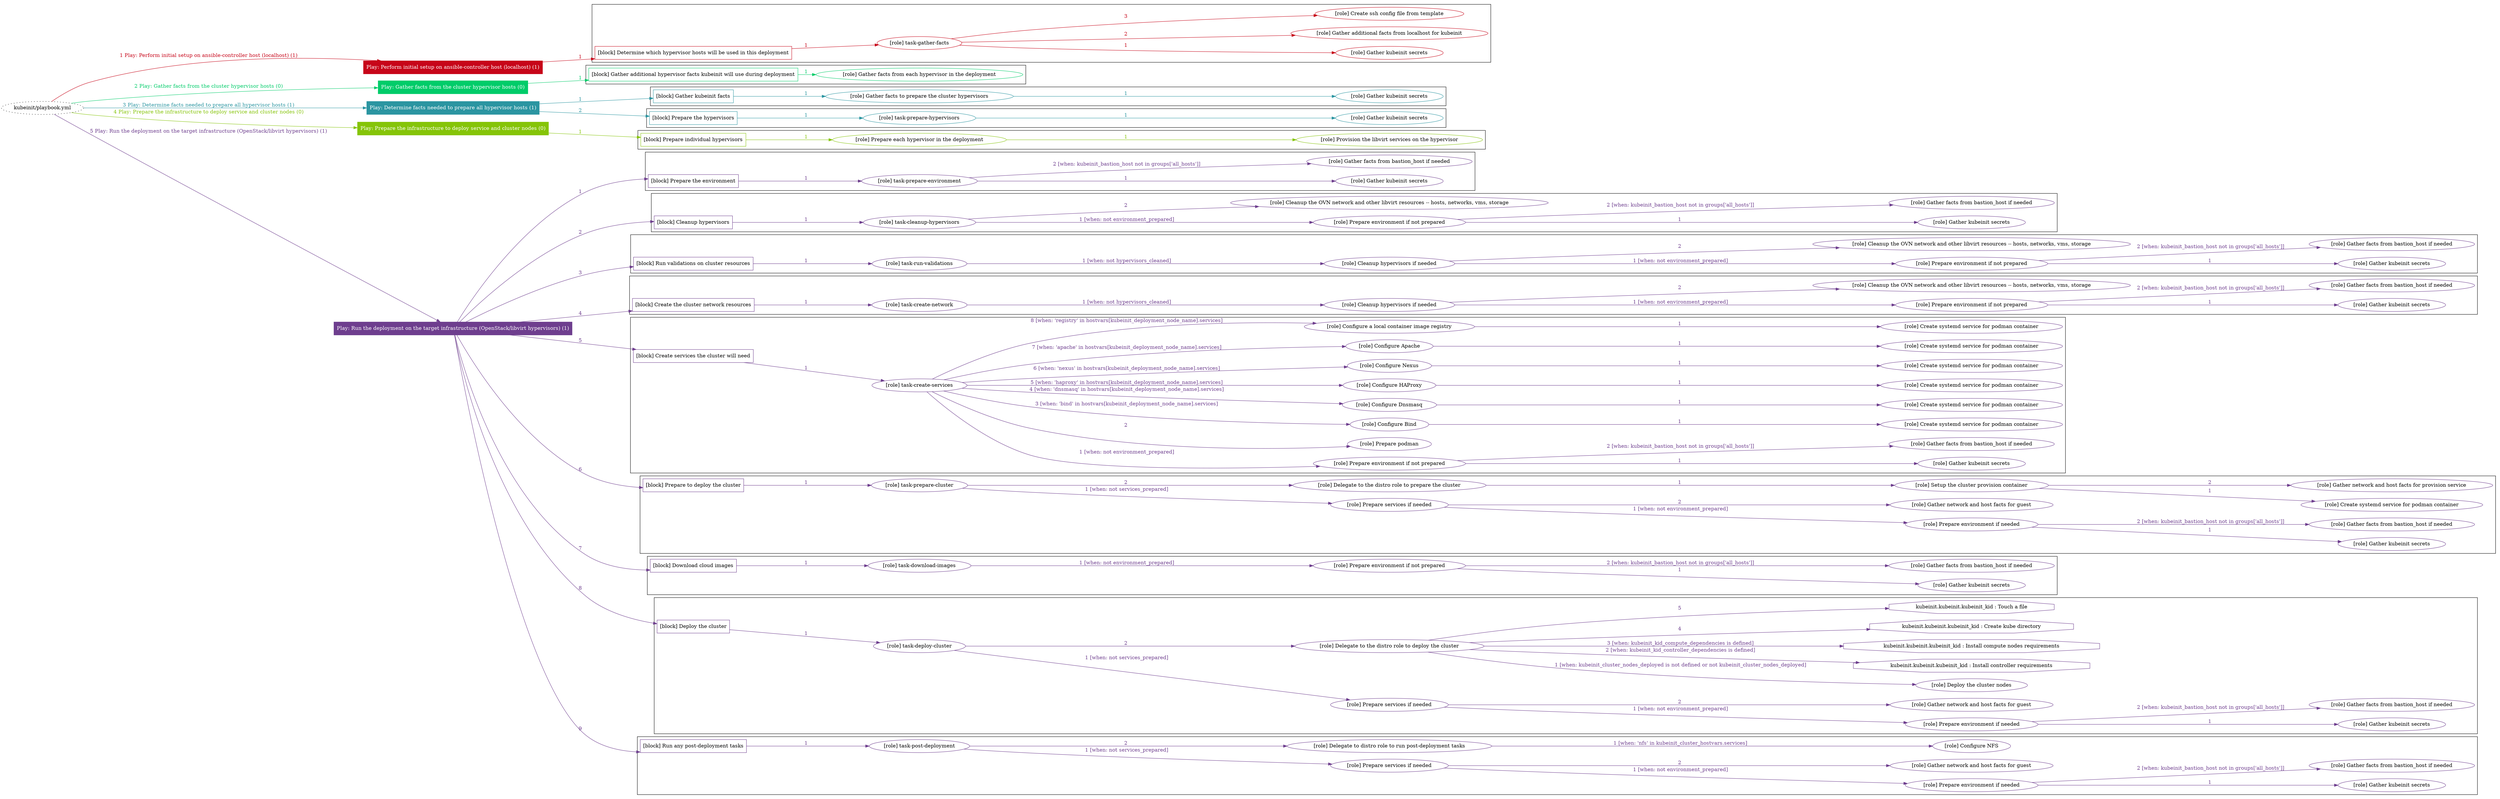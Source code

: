 digraph {
	graph [concentrate=true ordering=in rankdir=LR ratio=fill]
	edge [esep=5 sep=10]
	"kubeinit/playbook.yml" [URL="/home/runner/work/kubeinit/kubeinit/kubeinit/playbook.yml" id=playbook_2cfa4a2f style=dotted]
	"kubeinit/playbook.yml" -> play_890322e2 [label="1 Play: Perform initial setup on ansible-controller host (localhost) (1)" color="#c70519" fontcolor="#c70519" id=edge_play_890322e2 labeltooltip="1 Play: Perform initial setup on ansible-controller host (localhost) (1)" tooltip="1 Play: Perform initial setup on ansible-controller host (localhost) (1)"]
	subgraph "Play: Perform initial setup on ansible-controller host (localhost) (1)" {
		play_890322e2 [label="Play: Perform initial setup on ansible-controller host (localhost) (1)" URL="/home/runner/work/kubeinit/kubeinit/kubeinit/playbook.yml" color="#c70519" fontcolor="#ffffff" id=play_890322e2 shape=box style=filled tooltip=localhost]
		play_890322e2 -> block_3811b309 [label=1 color="#c70519" fontcolor="#c70519" id=edge_block_3811b309 labeltooltip=1 tooltip=1]
		subgraph cluster_block_3811b309 {
			block_3811b309 [label="[block] Determine which hypervisor hosts will be used in this deployment" URL="/home/runner/work/kubeinit/kubeinit/kubeinit/playbook.yml" color="#c70519" id=block_3811b309 labeltooltip="Determine which hypervisor hosts will be used in this deployment" shape=box tooltip="Determine which hypervisor hosts will be used in this deployment"]
			block_3811b309 -> role_6d0a56ab [label="1 " color="#c70519" fontcolor="#c70519" id=edge_role_6d0a56ab labeltooltip="1 " tooltip="1 "]
			subgraph "task-gather-facts" {
				role_6d0a56ab [label="[role] task-gather-facts" URL="/home/runner/work/kubeinit/kubeinit/kubeinit/playbook.yml" color="#c70519" id=role_6d0a56ab tooltip="task-gather-facts"]
				role_6d0a56ab -> role_442225d9 [label="1 " color="#c70519" fontcolor="#c70519" id=edge_role_442225d9 labeltooltip="1 " tooltip="1 "]
				subgraph "Gather kubeinit secrets" {
					role_442225d9 [label="[role] Gather kubeinit secrets" URL="/home/runner/.ansible/collections/ansible_collections/kubeinit/kubeinit/roles/kubeinit_prepare/tasks/build_hypervisors_group.yml" color="#c70519" id=role_442225d9 tooltip="Gather kubeinit secrets"]
				}
				role_6d0a56ab -> role_811c01ee [label="2 " color="#c70519" fontcolor="#c70519" id=edge_role_811c01ee labeltooltip="2 " tooltip="2 "]
				subgraph "Gather additional facts from localhost for kubeinit" {
					role_811c01ee [label="[role] Gather additional facts from localhost for kubeinit" URL="/home/runner/.ansible/collections/ansible_collections/kubeinit/kubeinit/roles/kubeinit_prepare/tasks/build_hypervisors_group.yml" color="#c70519" id=role_811c01ee tooltip="Gather additional facts from localhost for kubeinit"]
				}
				role_6d0a56ab -> role_9aec0565 [label="3 " color="#c70519" fontcolor="#c70519" id=edge_role_9aec0565 labeltooltip="3 " tooltip="3 "]
				subgraph "Create ssh config file from template" {
					role_9aec0565 [label="[role] Create ssh config file from template" URL="/home/runner/.ansible/collections/ansible_collections/kubeinit/kubeinit/roles/kubeinit_prepare/tasks/build_hypervisors_group.yml" color="#c70519" id=role_9aec0565 tooltip="Create ssh config file from template"]
				}
			}
		}
	}
	"kubeinit/playbook.yml" -> play_41b27cfb [label="2 Play: Gather facts from the cluster hypervisor hosts (0)" color="#00cc69" fontcolor="#00cc69" id=edge_play_41b27cfb labeltooltip="2 Play: Gather facts from the cluster hypervisor hosts (0)" tooltip="2 Play: Gather facts from the cluster hypervisor hosts (0)"]
	subgraph "Play: Gather facts from the cluster hypervisor hosts (0)" {
		play_41b27cfb [label="Play: Gather facts from the cluster hypervisor hosts (0)" URL="/home/runner/work/kubeinit/kubeinit/kubeinit/playbook.yml" color="#00cc69" fontcolor="#ffffff" id=play_41b27cfb shape=box style=filled tooltip="Play: Gather facts from the cluster hypervisor hosts (0)"]
		play_41b27cfb -> block_346f2ec2 [label=1 color="#00cc69" fontcolor="#00cc69" id=edge_block_346f2ec2 labeltooltip=1 tooltip=1]
		subgraph cluster_block_346f2ec2 {
			block_346f2ec2 [label="[block] Gather additional hypervisor facts kubeinit will use during deployment" URL="/home/runner/work/kubeinit/kubeinit/kubeinit/playbook.yml" color="#00cc69" id=block_346f2ec2 labeltooltip="Gather additional hypervisor facts kubeinit will use during deployment" shape=box tooltip="Gather additional hypervisor facts kubeinit will use during deployment"]
			block_346f2ec2 -> role_a73c9093 [label="1 " color="#00cc69" fontcolor="#00cc69" id=edge_role_a73c9093 labeltooltip="1 " tooltip="1 "]
			subgraph "Gather facts from each hypervisor in the deployment" {
				role_a73c9093 [label="[role] Gather facts from each hypervisor in the deployment" URL="/home/runner/work/kubeinit/kubeinit/kubeinit/playbook.yml" color="#00cc69" id=role_a73c9093 tooltip="Gather facts from each hypervisor in the deployment"]
			}
		}
	}
	"kubeinit/playbook.yml" -> play_8b455d8a [label="3 Play: Determine facts needed to prepare all hypervisor hosts (1)" color="#2b95a1" fontcolor="#2b95a1" id=edge_play_8b455d8a labeltooltip="3 Play: Determine facts needed to prepare all hypervisor hosts (1)" tooltip="3 Play: Determine facts needed to prepare all hypervisor hosts (1)"]
	subgraph "Play: Determine facts needed to prepare all hypervisor hosts (1)" {
		play_8b455d8a [label="Play: Determine facts needed to prepare all hypervisor hosts (1)" URL="/home/runner/work/kubeinit/kubeinit/kubeinit/playbook.yml" color="#2b95a1" fontcolor="#ffffff" id=play_8b455d8a shape=box style=filled tooltip=localhost]
		play_8b455d8a -> block_256a2139 [label=1 color="#2b95a1" fontcolor="#2b95a1" id=edge_block_256a2139 labeltooltip=1 tooltip=1]
		subgraph cluster_block_256a2139 {
			block_256a2139 [label="[block] Gather kubeinit facts" URL="/home/runner/work/kubeinit/kubeinit/kubeinit/playbook.yml" color="#2b95a1" id=block_256a2139 labeltooltip="Gather kubeinit facts" shape=box tooltip="Gather kubeinit facts"]
			block_256a2139 -> role_253bf4cd [label="1 " color="#2b95a1" fontcolor="#2b95a1" id=edge_role_253bf4cd labeltooltip="1 " tooltip="1 "]
			subgraph "Gather facts to prepare the cluster hypervisors" {
				role_253bf4cd [label="[role] Gather facts to prepare the cluster hypervisors" URL="/home/runner/work/kubeinit/kubeinit/kubeinit/playbook.yml" color="#2b95a1" id=role_253bf4cd tooltip="Gather facts to prepare the cluster hypervisors"]
				role_253bf4cd -> role_15b5b9ac [label="1 " color="#2b95a1" fontcolor="#2b95a1" id=edge_role_15b5b9ac labeltooltip="1 " tooltip="1 "]
				subgraph "Gather kubeinit secrets" {
					role_15b5b9ac [label="[role] Gather kubeinit secrets" URL="/home/runner/.ansible/collections/ansible_collections/kubeinit/kubeinit/roles/kubeinit_prepare/tasks/gather_kubeinit_facts.yml" color="#2b95a1" id=role_15b5b9ac tooltip="Gather kubeinit secrets"]
				}
			}
		}
		play_8b455d8a -> block_a853cfa7 [label=2 color="#2b95a1" fontcolor="#2b95a1" id=edge_block_a853cfa7 labeltooltip=2 tooltip=2]
		subgraph cluster_block_a853cfa7 {
			block_a853cfa7 [label="[block] Prepare the hypervisors" URL="/home/runner/work/kubeinit/kubeinit/kubeinit/playbook.yml" color="#2b95a1" id=block_a853cfa7 labeltooltip="Prepare the hypervisors" shape=box tooltip="Prepare the hypervisors"]
			block_a853cfa7 -> role_236f9503 [label="1 " color="#2b95a1" fontcolor="#2b95a1" id=edge_role_236f9503 labeltooltip="1 " tooltip="1 "]
			subgraph "task-prepare-hypervisors" {
				role_236f9503 [label="[role] task-prepare-hypervisors" URL="/home/runner/work/kubeinit/kubeinit/kubeinit/playbook.yml" color="#2b95a1" id=role_236f9503 tooltip="task-prepare-hypervisors"]
				role_236f9503 -> role_bcf47bf9 [label="1 " color="#2b95a1" fontcolor="#2b95a1" id=edge_role_bcf47bf9 labeltooltip="1 " tooltip="1 "]
				subgraph "Gather kubeinit secrets" {
					role_bcf47bf9 [label="[role] Gather kubeinit secrets" URL="/home/runner/.ansible/collections/ansible_collections/kubeinit/kubeinit/roles/kubeinit_prepare/tasks/gather_kubeinit_facts.yml" color="#2b95a1" id=role_bcf47bf9 tooltip="Gather kubeinit secrets"]
				}
			}
		}
	}
	"kubeinit/playbook.yml" -> play_f036314a [label="4 Play: Prepare the infrastructure to deploy service and cluster nodes (0)" color="#85c408" fontcolor="#85c408" id=edge_play_f036314a labeltooltip="4 Play: Prepare the infrastructure to deploy service and cluster nodes (0)" tooltip="4 Play: Prepare the infrastructure to deploy service and cluster nodes (0)"]
	subgraph "Play: Prepare the infrastructure to deploy service and cluster nodes (0)" {
		play_f036314a [label="Play: Prepare the infrastructure to deploy service and cluster nodes (0)" URL="/home/runner/work/kubeinit/kubeinit/kubeinit/playbook.yml" color="#85c408" fontcolor="#ffffff" id=play_f036314a shape=box style=filled tooltip="Play: Prepare the infrastructure to deploy service and cluster nodes (0)"]
		play_f036314a -> block_b405671c [label=1 color="#85c408" fontcolor="#85c408" id=edge_block_b405671c labeltooltip=1 tooltip=1]
		subgraph cluster_block_b405671c {
			block_b405671c [label="[block] Prepare individual hypervisors" URL="/home/runner/work/kubeinit/kubeinit/kubeinit/playbook.yml" color="#85c408" id=block_b405671c labeltooltip="Prepare individual hypervisors" shape=box tooltip="Prepare individual hypervisors"]
			block_b405671c -> role_a664c1ad [label="1 " color="#85c408" fontcolor="#85c408" id=edge_role_a664c1ad labeltooltip="1 " tooltip="1 "]
			subgraph "Prepare each hypervisor in the deployment" {
				role_a664c1ad [label="[role] Prepare each hypervisor in the deployment" URL="/home/runner/work/kubeinit/kubeinit/kubeinit/playbook.yml" color="#85c408" id=role_a664c1ad tooltip="Prepare each hypervisor in the deployment"]
				role_a664c1ad -> role_c2cef87d [label="1 " color="#85c408" fontcolor="#85c408" id=edge_role_c2cef87d labeltooltip="1 " tooltip="1 "]
				subgraph "Provision the libvirt services on the hypervisor" {
					role_c2cef87d [label="[role] Provision the libvirt services on the hypervisor" URL="/home/runner/.ansible/collections/ansible_collections/kubeinit/kubeinit/roles/kubeinit_prepare/tasks/prepare_hypervisor.yml" color="#85c408" id=role_c2cef87d tooltip="Provision the libvirt services on the hypervisor"]
				}
			}
		}
	}
	"kubeinit/playbook.yml" -> play_e4e4ab7b [label="5 Play: Run the deployment on the target infrastructure (OpenStack/libvirt hypervisors) (1)" color="#6e3e8e" fontcolor="#6e3e8e" id=edge_play_e4e4ab7b labeltooltip="5 Play: Run the deployment on the target infrastructure (OpenStack/libvirt hypervisors) (1)" tooltip="5 Play: Run the deployment on the target infrastructure (OpenStack/libvirt hypervisors) (1)"]
	subgraph "Play: Run the deployment on the target infrastructure (OpenStack/libvirt hypervisors) (1)" {
		play_e4e4ab7b [label="Play: Run the deployment on the target infrastructure (OpenStack/libvirt hypervisors) (1)" URL="/home/runner/work/kubeinit/kubeinit/kubeinit/playbook.yml" color="#6e3e8e" fontcolor="#ffffff" id=play_e4e4ab7b shape=box style=filled tooltip=localhost]
		play_e4e4ab7b -> block_2bdf4e4c [label=1 color="#6e3e8e" fontcolor="#6e3e8e" id=edge_block_2bdf4e4c labeltooltip=1 tooltip=1]
		subgraph cluster_block_2bdf4e4c {
			block_2bdf4e4c [label="[block] Prepare the environment" URL="/home/runner/work/kubeinit/kubeinit/kubeinit/playbook.yml" color="#6e3e8e" id=block_2bdf4e4c labeltooltip="Prepare the environment" shape=box tooltip="Prepare the environment"]
			block_2bdf4e4c -> role_74e5033c [label="1 " color="#6e3e8e" fontcolor="#6e3e8e" id=edge_role_74e5033c labeltooltip="1 " tooltip="1 "]
			subgraph "task-prepare-environment" {
				role_74e5033c [label="[role] task-prepare-environment" URL="/home/runner/work/kubeinit/kubeinit/kubeinit/playbook.yml" color="#6e3e8e" id=role_74e5033c tooltip="task-prepare-environment"]
				role_74e5033c -> role_b45a7d90 [label="1 " color="#6e3e8e" fontcolor="#6e3e8e" id=edge_role_b45a7d90 labeltooltip="1 " tooltip="1 "]
				subgraph "Gather kubeinit secrets" {
					role_b45a7d90 [label="[role] Gather kubeinit secrets" URL="/home/runner/.ansible/collections/ansible_collections/kubeinit/kubeinit/roles/kubeinit_prepare/tasks/gather_kubeinit_facts.yml" color="#6e3e8e" id=role_b45a7d90 tooltip="Gather kubeinit secrets"]
				}
				role_74e5033c -> role_51a3a011 [label="2 [when: kubeinit_bastion_host not in groups['all_hosts']]" color="#6e3e8e" fontcolor="#6e3e8e" id=edge_role_51a3a011 labeltooltip="2 [when: kubeinit_bastion_host not in groups['all_hosts']]" tooltip="2 [when: kubeinit_bastion_host not in groups['all_hosts']]"]
				subgraph "Gather facts from bastion_host if needed" {
					role_51a3a011 [label="[role] Gather facts from bastion_host if needed" URL="/home/runner/.ansible/collections/ansible_collections/kubeinit/kubeinit/roles/kubeinit_prepare/tasks/main.yml" color="#6e3e8e" id=role_51a3a011 tooltip="Gather facts from bastion_host if needed"]
				}
			}
		}
		play_e4e4ab7b -> block_b576140e [label=2 color="#6e3e8e" fontcolor="#6e3e8e" id=edge_block_b576140e labeltooltip=2 tooltip=2]
		subgraph cluster_block_b576140e {
			block_b576140e [label="[block] Cleanup hypervisors" URL="/home/runner/work/kubeinit/kubeinit/kubeinit/playbook.yml" color="#6e3e8e" id=block_b576140e labeltooltip="Cleanup hypervisors" shape=box tooltip="Cleanup hypervisors"]
			block_b576140e -> role_846e4f38 [label="1 " color="#6e3e8e" fontcolor="#6e3e8e" id=edge_role_846e4f38 labeltooltip="1 " tooltip="1 "]
			subgraph "task-cleanup-hypervisors" {
				role_846e4f38 [label="[role] task-cleanup-hypervisors" URL="/home/runner/work/kubeinit/kubeinit/kubeinit/playbook.yml" color="#6e3e8e" id=role_846e4f38 tooltip="task-cleanup-hypervisors"]
				role_846e4f38 -> role_60b62d09 [label="1 [when: not environment_prepared]" color="#6e3e8e" fontcolor="#6e3e8e" id=edge_role_60b62d09 labeltooltip="1 [when: not environment_prepared]" tooltip="1 [when: not environment_prepared]"]
				subgraph "Prepare environment if not prepared" {
					role_60b62d09 [label="[role] Prepare environment if not prepared" URL="/home/runner/.ansible/collections/ansible_collections/kubeinit/kubeinit/roles/kubeinit_libvirt/tasks/cleanup_hypervisors.yml" color="#6e3e8e" id=role_60b62d09 tooltip="Prepare environment if not prepared"]
					role_60b62d09 -> role_42b37115 [label="1 " color="#6e3e8e" fontcolor="#6e3e8e" id=edge_role_42b37115 labeltooltip="1 " tooltip="1 "]
					subgraph "Gather kubeinit secrets" {
						role_42b37115 [label="[role] Gather kubeinit secrets" URL="/home/runner/.ansible/collections/ansible_collections/kubeinit/kubeinit/roles/kubeinit_prepare/tasks/gather_kubeinit_facts.yml" color="#6e3e8e" id=role_42b37115 tooltip="Gather kubeinit secrets"]
					}
					role_60b62d09 -> role_5d87ad34 [label="2 [when: kubeinit_bastion_host not in groups['all_hosts']]" color="#6e3e8e" fontcolor="#6e3e8e" id=edge_role_5d87ad34 labeltooltip="2 [when: kubeinit_bastion_host not in groups['all_hosts']]" tooltip="2 [when: kubeinit_bastion_host not in groups['all_hosts']]"]
					subgraph "Gather facts from bastion_host if needed" {
						role_5d87ad34 [label="[role] Gather facts from bastion_host if needed" URL="/home/runner/.ansible/collections/ansible_collections/kubeinit/kubeinit/roles/kubeinit_prepare/tasks/main.yml" color="#6e3e8e" id=role_5d87ad34 tooltip="Gather facts from bastion_host if needed"]
					}
				}
				role_846e4f38 -> role_ee8c02ca [label="2 " color="#6e3e8e" fontcolor="#6e3e8e" id=edge_role_ee8c02ca labeltooltip="2 " tooltip="2 "]
				subgraph "Cleanup the OVN network and other libvirt resources -- hosts, networks, vms, storage" {
					role_ee8c02ca [label="[role] Cleanup the OVN network and other libvirt resources -- hosts, networks, vms, storage" URL="/home/runner/.ansible/collections/ansible_collections/kubeinit/kubeinit/roles/kubeinit_libvirt/tasks/cleanup_hypervisors.yml" color="#6e3e8e" id=role_ee8c02ca tooltip="Cleanup the OVN network and other libvirt resources -- hosts, networks, vms, storage"]
				}
			}
		}
		play_e4e4ab7b -> block_9e59a64c [label=3 color="#6e3e8e" fontcolor="#6e3e8e" id=edge_block_9e59a64c labeltooltip=3 tooltip=3]
		subgraph cluster_block_9e59a64c {
			block_9e59a64c [label="[block] Run validations on cluster resources" URL="/home/runner/work/kubeinit/kubeinit/kubeinit/playbook.yml" color="#6e3e8e" id=block_9e59a64c labeltooltip="Run validations on cluster resources" shape=box tooltip="Run validations on cluster resources"]
			block_9e59a64c -> role_105d4f47 [label="1 " color="#6e3e8e" fontcolor="#6e3e8e" id=edge_role_105d4f47 labeltooltip="1 " tooltip="1 "]
			subgraph "task-run-validations" {
				role_105d4f47 [label="[role] task-run-validations" URL="/home/runner/work/kubeinit/kubeinit/kubeinit/playbook.yml" color="#6e3e8e" id=role_105d4f47 tooltip="task-run-validations"]
				role_105d4f47 -> role_a675ddd5 [label="1 [when: not hypervisors_cleaned]" color="#6e3e8e" fontcolor="#6e3e8e" id=edge_role_a675ddd5 labeltooltip="1 [when: not hypervisors_cleaned]" tooltip="1 [when: not hypervisors_cleaned]"]
				subgraph "Cleanup hypervisors if needed" {
					role_a675ddd5 [label="[role] Cleanup hypervisors if needed" URL="/home/runner/.ansible/collections/ansible_collections/kubeinit/kubeinit/roles/kubeinit_validations/tasks/main.yml" color="#6e3e8e" id=role_a675ddd5 tooltip="Cleanup hypervisors if needed"]
					role_a675ddd5 -> role_a3009fc1 [label="1 [when: not environment_prepared]" color="#6e3e8e" fontcolor="#6e3e8e" id=edge_role_a3009fc1 labeltooltip="1 [when: not environment_prepared]" tooltip="1 [when: not environment_prepared]"]
					subgraph "Prepare environment if not prepared" {
						role_a3009fc1 [label="[role] Prepare environment if not prepared" URL="/home/runner/.ansible/collections/ansible_collections/kubeinit/kubeinit/roles/kubeinit_libvirt/tasks/cleanup_hypervisors.yml" color="#6e3e8e" id=role_a3009fc1 tooltip="Prepare environment if not prepared"]
						role_a3009fc1 -> role_1a229495 [label="1 " color="#6e3e8e" fontcolor="#6e3e8e" id=edge_role_1a229495 labeltooltip="1 " tooltip="1 "]
						subgraph "Gather kubeinit secrets" {
							role_1a229495 [label="[role] Gather kubeinit secrets" URL="/home/runner/.ansible/collections/ansible_collections/kubeinit/kubeinit/roles/kubeinit_prepare/tasks/gather_kubeinit_facts.yml" color="#6e3e8e" id=role_1a229495 tooltip="Gather kubeinit secrets"]
						}
						role_a3009fc1 -> role_c7200628 [label="2 [when: kubeinit_bastion_host not in groups['all_hosts']]" color="#6e3e8e" fontcolor="#6e3e8e" id=edge_role_c7200628 labeltooltip="2 [when: kubeinit_bastion_host not in groups['all_hosts']]" tooltip="2 [when: kubeinit_bastion_host not in groups['all_hosts']]"]
						subgraph "Gather facts from bastion_host if needed" {
							role_c7200628 [label="[role] Gather facts from bastion_host if needed" URL="/home/runner/.ansible/collections/ansible_collections/kubeinit/kubeinit/roles/kubeinit_prepare/tasks/main.yml" color="#6e3e8e" id=role_c7200628 tooltip="Gather facts from bastion_host if needed"]
						}
					}
					role_a675ddd5 -> role_a4fd173e [label="2 " color="#6e3e8e" fontcolor="#6e3e8e" id=edge_role_a4fd173e labeltooltip="2 " tooltip="2 "]
					subgraph "Cleanup the OVN network and other libvirt resources -- hosts, networks, vms, storage" {
						role_a4fd173e [label="[role] Cleanup the OVN network and other libvirt resources -- hosts, networks, vms, storage" URL="/home/runner/.ansible/collections/ansible_collections/kubeinit/kubeinit/roles/kubeinit_libvirt/tasks/cleanup_hypervisors.yml" color="#6e3e8e" id=role_a4fd173e tooltip="Cleanup the OVN network and other libvirt resources -- hosts, networks, vms, storage"]
					}
				}
			}
		}
		play_e4e4ab7b -> block_fce62112 [label=4 color="#6e3e8e" fontcolor="#6e3e8e" id=edge_block_fce62112 labeltooltip=4 tooltip=4]
		subgraph cluster_block_fce62112 {
			block_fce62112 [label="[block] Create the cluster network resources" URL="/home/runner/work/kubeinit/kubeinit/kubeinit/playbook.yml" color="#6e3e8e" id=block_fce62112 labeltooltip="Create the cluster network resources" shape=box tooltip="Create the cluster network resources"]
			block_fce62112 -> role_f22fb284 [label="1 " color="#6e3e8e" fontcolor="#6e3e8e" id=edge_role_f22fb284 labeltooltip="1 " tooltip="1 "]
			subgraph "task-create-network" {
				role_f22fb284 [label="[role] task-create-network" URL="/home/runner/work/kubeinit/kubeinit/kubeinit/playbook.yml" color="#6e3e8e" id=role_f22fb284 tooltip="task-create-network"]
				role_f22fb284 -> role_ce2cc184 [label="1 [when: not hypervisors_cleaned]" color="#6e3e8e" fontcolor="#6e3e8e" id=edge_role_ce2cc184 labeltooltip="1 [when: not hypervisors_cleaned]" tooltip="1 [when: not hypervisors_cleaned]"]
				subgraph "Cleanup hypervisors if needed" {
					role_ce2cc184 [label="[role] Cleanup hypervisors if needed" URL="/home/runner/.ansible/collections/ansible_collections/kubeinit/kubeinit/roles/kubeinit_libvirt/tasks/create_network.yml" color="#6e3e8e" id=role_ce2cc184 tooltip="Cleanup hypervisors if needed"]
					role_ce2cc184 -> role_7c840123 [label="1 [when: not environment_prepared]" color="#6e3e8e" fontcolor="#6e3e8e" id=edge_role_7c840123 labeltooltip="1 [when: not environment_prepared]" tooltip="1 [when: not environment_prepared]"]
					subgraph "Prepare environment if not prepared" {
						role_7c840123 [label="[role] Prepare environment if not prepared" URL="/home/runner/.ansible/collections/ansible_collections/kubeinit/kubeinit/roles/kubeinit_libvirt/tasks/cleanup_hypervisors.yml" color="#6e3e8e" id=role_7c840123 tooltip="Prepare environment if not prepared"]
						role_7c840123 -> role_d5bd2ab4 [label="1 " color="#6e3e8e" fontcolor="#6e3e8e" id=edge_role_d5bd2ab4 labeltooltip="1 " tooltip="1 "]
						subgraph "Gather kubeinit secrets" {
							role_d5bd2ab4 [label="[role] Gather kubeinit secrets" URL="/home/runner/.ansible/collections/ansible_collections/kubeinit/kubeinit/roles/kubeinit_prepare/tasks/gather_kubeinit_facts.yml" color="#6e3e8e" id=role_d5bd2ab4 tooltip="Gather kubeinit secrets"]
						}
						role_7c840123 -> role_bb10351d [label="2 [when: kubeinit_bastion_host not in groups['all_hosts']]" color="#6e3e8e" fontcolor="#6e3e8e" id=edge_role_bb10351d labeltooltip="2 [when: kubeinit_bastion_host not in groups['all_hosts']]" tooltip="2 [when: kubeinit_bastion_host not in groups['all_hosts']]"]
						subgraph "Gather facts from bastion_host if needed" {
							role_bb10351d [label="[role] Gather facts from bastion_host if needed" URL="/home/runner/.ansible/collections/ansible_collections/kubeinit/kubeinit/roles/kubeinit_prepare/tasks/main.yml" color="#6e3e8e" id=role_bb10351d tooltip="Gather facts from bastion_host if needed"]
						}
					}
					role_ce2cc184 -> role_5900c4c2 [label="2 " color="#6e3e8e" fontcolor="#6e3e8e" id=edge_role_5900c4c2 labeltooltip="2 " tooltip="2 "]
					subgraph "Cleanup the OVN network and other libvirt resources -- hosts, networks, vms, storage" {
						role_5900c4c2 [label="[role] Cleanup the OVN network and other libvirt resources -- hosts, networks, vms, storage" URL="/home/runner/.ansible/collections/ansible_collections/kubeinit/kubeinit/roles/kubeinit_libvirt/tasks/cleanup_hypervisors.yml" color="#6e3e8e" id=role_5900c4c2 tooltip="Cleanup the OVN network and other libvirt resources -- hosts, networks, vms, storage"]
					}
				}
			}
		}
		play_e4e4ab7b -> block_b1881d47 [label=5 color="#6e3e8e" fontcolor="#6e3e8e" id=edge_block_b1881d47 labeltooltip=5 tooltip=5]
		subgraph cluster_block_b1881d47 {
			block_b1881d47 [label="[block] Create services the cluster will need" URL="/home/runner/work/kubeinit/kubeinit/kubeinit/playbook.yml" color="#6e3e8e" id=block_b1881d47 labeltooltip="Create services the cluster will need" shape=box tooltip="Create services the cluster will need"]
			block_b1881d47 -> role_b42b03bf [label="1 " color="#6e3e8e" fontcolor="#6e3e8e" id=edge_role_b42b03bf labeltooltip="1 " tooltip="1 "]
			subgraph "task-create-services" {
				role_b42b03bf [label="[role] task-create-services" URL="/home/runner/work/kubeinit/kubeinit/kubeinit/playbook.yml" color="#6e3e8e" id=role_b42b03bf tooltip="task-create-services"]
				role_b42b03bf -> role_0159fd97 [label="1 [when: not environment_prepared]" color="#6e3e8e" fontcolor="#6e3e8e" id=edge_role_0159fd97 labeltooltip="1 [when: not environment_prepared]" tooltip="1 [when: not environment_prepared]"]
				subgraph "Prepare environment if not prepared" {
					role_0159fd97 [label="[role] Prepare environment if not prepared" URL="/home/runner/.ansible/collections/ansible_collections/kubeinit/kubeinit/roles/kubeinit_services/tasks/main.yml" color="#6e3e8e" id=role_0159fd97 tooltip="Prepare environment if not prepared"]
					role_0159fd97 -> role_5d1bac92 [label="1 " color="#6e3e8e" fontcolor="#6e3e8e" id=edge_role_5d1bac92 labeltooltip="1 " tooltip="1 "]
					subgraph "Gather kubeinit secrets" {
						role_5d1bac92 [label="[role] Gather kubeinit secrets" URL="/home/runner/.ansible/collections/ansible_collections/kubeinit/kubeinit/roles/kubeinit_prepare/tasks/gather_kubeinit_facts.yml" color="#6e3e8e" id=role_5d1bac92 tooltip="Gather kubeinit secrets"]
					}
					role_0159fd97 -> role_1cc16fb1 [label="2 [when: kubeinit_bastion_host not in groups['all_hosts']]" color="#6e3e8e" fontcolor="#6e3e8e" id=edge_role_1cc16fb1 labeltooltip="2 [when: kubeinit_bastion_host not in groups['all_hosts']]" tooltip="2 [when: kubeinit_bastion_host not in groups['all_hosts']]"]
					subgraph "Gather facts from bastion_host if needed" {
						role_1cc16fb1 [label="[role] Gather facts from bastion_host if needed" URL="/home/runner/.ansible/collections/ansible_collections/kubeinit/kubeinit/roles/kubeinit_prepare/tasks/main.yml" color="#6e3e8e" id=role_1cc16fb1 tooltip="Gather facts from bastion_host if needed"]
					}
				}
				role_b42b03bf -> role_14c51ed6 [label="2 " color="#6e3e8e" fontcolor="#6e3e8e" id=edge_role_14c51ed6 labeltooltip="2 " tooltip="2 "]
				subgraph "Prepare podman" {
					role_14c51ed6 [label="[role] Prepare podman" URL="/home/runner/.ansible/collections/ansible_collections/kubeinit/kubeinit/roles/kubeinit_services/tasks/00_create_service_pod.yml" color="#6e3e8e" id=role_14c51ed6 tooltip="Prepare podman"]
				}
				role_b42b03bf -> role_5328a53f [label="3 [when: 'bind' in hostvars[kubeinit_deployment_node_name].services]" color="#6e3e8e" fontcolor="#6e3e8e" id=edge_role_5328a53f labeltooltip="3 [when: 'bind' in hostvars[kubeinit_deployment_node_name].services]" tooltip="3 [when: 'bind' in hostvars[kubeinit_deployment_node_name].services]"]
				subgraph "Configure Bind" {
					role_5328a53f [label="[role] Configure Bind" URL="/home/runner/.ansible/collections/ansible_collections/kubeinit/kubeinit/roles/kubeinit_services/tasks/start_services_containers.yml" color="#6e3e8e" id=role_5328a53f tooltip="Configure Bind"]
					role_5328a53f -> role_67f1679d [label="1 " color="#6e3e8e" fontcolor="#6e3e8e" id=edge_role_67f1679d labeltooltip="1 " tooltip="1 "]
					subgraph "Create systemd service for podman container" {
						role_67f1679d [label="[role] Create systemd service for podman container" URL="/home/runner/.ansible/collections/ansible_collections/kubeinit/kubeinit/roles/kubeinit_bind/tasks/main.yml" color="#6e3e8e" id=role_67f1679d tooltip="Create systemd service for podman container"]
					}
				}
				role_b42b03bf -> role_8db81a5b [label="4 [when: 'dnsmasq' in hostvars[kubeinit_deployment_node_name].services]" color="#6e3e8e" fontcolor="#6e3e8e" id=edge_role_8db81a5b labeltooltip="4 [when: 'dnsmasq' in hostvars[kubeinit_deployment_node_name].services]" tooltip="4 [when: 'dnsmasq' in hostvars[kubeinit_deployment_node_name].services]"]
				subgraph "Configure Dnsmasq" {
					role_8db81a5b [label="[role] Configure Dnsmasq" URL="/home/runner/.ansible/collections/ansible_collections/kubeinit/kubeinit/roles/kubeinit_services/tasks/start_services_containers.yml" color="#6e3e8e" id=role_8db81a5b tooltip="Configure Dnsmasq"]
					role_8db81a5b -> role_89e0c14b [label="1 " color="#6e3e8e" fontcolor="#6e3e8e" id=edge_role_89e0c14b labeltooltip="1 " tooltip="1 "]
					subgraph "Create systemd service for podman container" {
						role_89e0c14b [label="[role] Create systemd service for podman container" URL="/home/runner/.ansible/collections/ansible_collections/kubeinit/kubeinit/roles/kubeinit_dnsmasq/tasks/main.yml" color="#6e3e8e" id=role_89e0c14b tooltip="Create systemd service for podman container"]
					}
				}
				role_b42b03bf -> role_05277874 [label="5 [when: 'haproxy' in hostvars[kubeinit_deployment_node_name].services]" color="#6e3e8e" fontcolor="#6e3e8e" id=edge_role_05277874 labeltooltip="5 [when: 'haproxy' in hostvars[kubeinit_deployment_node_name].services]" tooltip="5 [when: 'haproxy' in hostvars[kubeinit_deployment_node_name].services]"]
				subgraph "Configure HAProxy" {
					role_05277874 [label="[role] Configure HAProxy" URL="/home/runner/.ansible/collections/ansible_collections/kubeinit/kubeinit/roles/kubeinit_services/tasks/start_services_containers.yml" color="#6e3e8e" id=role_05277874 tooltip="Configure HAProxy"]
					role_05277874 -> role_98434ff1 [label="1 " color="#6e3e8e" fontcolor="#6e3e8e" id=edge_role_98434ff1 labeltooltip="1 " tooltip="1 "]
					subgraph "Create systemd service for podman container" {
						role_98434ff1 [label="[role] Create systemd service for podman container" URL="/home/runner/.ansible/collections/ansible_collections/kubeinit/kubeinit/roles/kubeinit_haproxy/tasks/main.yml" color="#6e3e8e" id=role_98434ff1 tooltip="Create systemd service for podman container"]
					}
				}
				role_b42b03bf -> role_fc95e840 [label="6 [when: 'nexus' in hostvars[kubeinit_deployment_node_name].services]" color="#6e3e8e" fontcolor="#6e3e8e" id=edge_role_fc95e840 labeltooltip="6 [when: 'nexus' in hostvars[kubeinit_deployment_node_name].services]" tooltip="6 [when: 'nexus' in hostvars[kubeinit_deployment_node_name].services]"]
				subgraph "Configure Nexus" {
					role_fc95e840 [label="[role] Configure Nexus" URL="/home/runner/.ansible/collections/ansible_collections/kubeinit/kubeinit/roles/kubeinit_services/tasks/start_services_containers.yml" color="#6e3e8e" id=role_fc95e840 tooltip="Configure Nexus"]
					role_fc95e840 -> role_9aa1458f [label="1 " color="#6e3e8e" fontcolor="#6e3e8e" id=edge_role_9aa1458f labeltooltip="1 " tooltip="1 "]
					subgraph "Create systemd service for podman container" {
						role_9aa1458f [label="[role] Create systemd service for podman container" URL="/home/runner/.ansible/collections/ansible_collections/kubeinit/kubeinit/roles/kubeinit_nexus/tasks/main.yml" color="#6e3e8e" id=role_9aa1458f tooltip="Create systemd service for podman container"]
					}
				}
				role_b42b03bf -> role_882db5bd [label="7 [when: 'apache' in hostvars[kubeinit_deployment_node_name].services]" color="#6e3e8e" fontcolor="#6e3e8e" id=edge_role_882db5bd labeltooltip="7 [when: 'apache' in hostvars[kubeinit_deployment_node_name].services]" tooltip="7 [when: 'apache' in hostvars[kubeinit_deployment_node_name].services]"]
				subgraph "Configure Apache" {
					role_882db5bd [label="[role] Configure Apache" URL="/home/runner/.ansible/collections/ansible_collections/kubeinit/kubeinit/roles/kubeinit_services/tasks/start_services_containers.yml" color="#6e3e8e" id=role_882db5bd tooltip="Configure Apache"]
					role_882db5bd -> role_f7fca64b [label="1 " color="#6e3e8e" fontcolor="#6e3e8e" id=edge_role_f7fca64b labeltooltip="1 " tooltip="1 "]
					subgraph "Create systemd service for podman container" {
						role_f7fca64b [label="[role] Create systemd service for podman container" URL="/home/runner/.ansible/collections/ansible_collections/kubeinit/kubeinit/roles/kubeinit_apache/tasks/main.yml" color="#6e3e8e" id=role_f7fca64b tooltip="Create systemd service for podman container"]
					}
				}
				role_b42b03bf -> role_b1beadf2 [label="8 [when: 'registry' in hostvars[kubeinit_deployment_node_name].services]" color="#6e3e8e" fontcolor="#6e3e8e" id=edge_role_b1beadf2 labeltooltip="8 [when: 'registry' in hostvars[kubeinit_deployment_node_name].services]" tooltip="8 [when: 'registry' in hostvars[kubeinit_deployment_node_name].services]"]
				subgraph "Configure a local container image registry" {
					role_b1beadf2 [label="[role] Configure a local container image registry" URL="/home/runner/.ansible/collections/ansible_collections/kubeinit/kubeinit/roles/kubeinit_services/tasks/start_services_containers.yml" color="#6e3e8e" id=role_b1beadf2 tooltip="Configure a local container image registry"]
					role_b1beadf2 -> role_f42b56ed [label="1 " color="#6e3e8e" fontcolor="#6e3e8e" id=edge_role_f42b56ed labeltooltip="1 " tooltip="1 "]
					subgraph "Create systemd service for podman container" {
						role_f42b56ed [label="[role] Create systemd service for podman container" URL="/home/runner/.ansible/collections/ansible_collections/kubeinit/kubeinit/roles/kubeinit_registry/tasks/main.yml" color="#6e3e8e" id=role_f42b56ed tooltip="Create systemd service for podman container"]
					}
				}
			}
		}
		play_e4e4ab7b -> block_39ddea4f [label=6 color="#6e3e8e" fontcolor="#6e3e8e" id=edge_block_39ddea4f labeltooltip=6 tooltip=6]
		subgraph cluster_block_39ddea4f {
			block_39ddea4f [label="[block] Prepare to deploy the cluster" URL="/home/runner/work/kubeinit/kubeinit/kubeinit/playbook.yml" color="#6e3e8e" id=block_39ddea4f labeltooltip="Prepare to deploy the cluster" shape=box tooltip="Prepare to deploy the cluster"]
			block_39ddea4f -> role_a268f090 [label="1 " color="#6e3e8e" fontcolor="#6e3e8e" id=edge_role_a268f090 labeltooltip="1 " tooltip="1 "]
			subgraph "task-prepare-cluster" {
				role_a268f090 [label="[role] task-prepare-cluster" URL="/home/runner/work/kubeinit/kubeinit/kubeinit/playbook.yml" color="#6e3e8e" id=role_a268f090 tooltip="task-prepare-cluster"]
				role_a268f090 -> role_5733f202 [label="1 [when: not services_prepared]" color="#6e3e8e" fontcolor="#6e3e8e" id=edge_role_5733f202 labeltooltip="1 [when: not services_prepared]" tooltip="1 [when: not services_prepared]"]
				subgraph "Prepare services if needed" {
					role_5733f202 [label="[role] Prepare services if needed" URL="/home/runner/.ansible/collections/ansible_collections/kubeinit/kubeinit/roles/kubeinit_prepare/tasks/prepare_cluster.yml" color="#6e3e8e" id=role_5733f202 tooltip="Prepare services if needed"]
					role_5733f202 -> role_09495a72 [label="1 [when: not environment_prepared]" color="#6e3e8e" fontcolor="#6e3e8e" id=edge_role_09495a72 labeltooltip="1 [when: not environment_prepared]" tooltip="1 [when: not environment_prepared]"]
					subgraph "Prepare environment if needed" {
						role_09495a72 [label="[role] Prepare environment if needed" URL="/home/runner/.ansible/collections/ansible_collections/kubeinit/kubeinit/roles/kubeinit_services/tasks/prepare_services.yml" color="#6e3e8e" id=role_09495a72 tooltip="Prepare environment if needed"]
						role_09495a72 -> role_c6ff549f [label="1 " color="#6e3e8e" fontcolor="#6e3e8e" id=edge_role_c6ff549f labeltooltip="1 " tooltip="1 "]
						subgraph "Gather kubeinit secrets" {
							role_c6ff549f [label="[role] Gather kubeinit secrets" URL="/home/runner/.ansible/collections/ansible_collections/kubeinit/kubeinit/roles/kubeinit_prepare/tasks/gather_kubeinit_facts.yml" color="#6e3e8e" id=role_c6ff549f tooltip="Gather kubeinit secrets"]
						}
						role_09495a72 -> role_4b01e58f [label="2 [when: kubeinit_bastion_host not in groups['all_hosts']]" color="#6e3e8e" fontcolor="#6e3e8e" id=edge_role_4b01e58f labeltooltip="2 [when: kubeinit_bastion_host not in groups['all_hosts']]" tooltip="2 [when: kubeinit_bastion_host not in groups['all_hosts']]"]
						subgraph "Gather facts from bastion_host if needed" {
							role_4b01e58f [label="[role] Gather facts from bastion_host if needed" URL="/home/runner/.ansible/collections/ansible_collections/kubeinit/kubeinit/roles/kubeinit_prepare/tasks/main.yml" color="#6e3e8e" id=role_4b01e58f tooltip="Gather facts from bastion_host if needed"]
						}
					}
					role_5733f202 -> role_91e974a8 [label="2 " color="#6e3e8e" fontcolor="#6e3e8e" id=edge_role_91e974a8 labeltooltip="2 " tooltip="2 "]
					subgraph "Gather network and host facts for guest" {
						role_91e974a8 [label="[role] Gather network and host facts for guest" URL="/home/runner/.ansible/collections/ansible_collections/kubeinit/kubeinit/roles/kubeinit_services/tasks/prepare_services.yml" color="#6e3e8e" id=role_91e974a8 tooltip="Gather network and host facts for guest"]
					}
				}
				role_a268f090 -> role_b10d7d4a [label="2 " color="#6e3e8e" fontcolor="#6e3e8e" id=edge_role_b10d7d4a labeltooltip="2 " tooltip="2 "]
				subgraph "Delegate to the distro role to prepare the cluster" {
					role_b10d7d4a [label="[role] Delegate to the distro role to prepare the cluster" URL="/home/runner/.ansible/collections/ansible_collections/kubeinit/kubeinit/roles/kubeinit_prepare/tasks/prepare_cluster.yml" color="#6e3e8e" id=role_b10d7d4a tooltip="Delegate to the distro role to prepare the cluster"]
					role_b10d7d4a -> role_5868f736 [label="1 " color="#6e3e8e" fontcolor="#6e3e8e" id=edge_role_5868f736 labeltooltip="1 " tooltip="1 "]
					subgraph "Setup the cluster provision container" {
						role_5868f736 [label="[role] Setup the cluster provision container" URL="/home/runner/.ansible/collections/ansible_collections/kubeinit/kubeinit/roles/kubeinit_kid/tasks/prepare_cluster.yml" color="#6e3e8e" id=role_5868f736 tooltip="Setup the cluster provision container"]
						role_5868f736 -> role_f2d4e004 [label="1 " color="#6e3e8e" fontcolor="#6e3e8e" id=edge_role_f2d4e004 labeltooltip="1 " tooltip="1 "]
						subgraph "Create systemd service for podman container" {
							role_f2d4e004 [label="[role] Create systemd service for podman container" URL="/home/runner/.ansible/collections/ansible_collections/kubeinit/kubeinit/roles/kubeinit_services/tasks/create_provision_container.yml" color="#6e3e8e" id=role_f2d4e004 tooltip="Create systemd service for podman container"]
						}
						role_5868f736 -> role_d88e6ec3 [label="2 " color="#6e3e8e" fontcolor="#6e3e8e" id=edge_role_d88e6ec3 labeltooltip="2 " tooltip="2 "]
						subgraph "Gather network and host facts for provision service" {
							role_d88e6ec3 [label="[role] Gather network and host facts for provision service" URL="/home/runner/.ansible/collections/ansible_collections/kubeinit/kubeinit/roles/kubeinit_services/tasks/create_provision_container.yml" color="#6e3e8e" id=role_d88e6ec3 tooltip="Gather network and host facts for provision service"]
						}
					}
				}
			}
		}
		play_e4e4ab7b -> block_fb0a1e70 [label=7 color="#6e3e8e" fontcolor="#6e3e8e" id=edge_block_fb0a1e70 labeltooltip=7 tooltip=7]
		subgraph cluster_block_fb0a1e70 {
			block_fb0a1e70 [label="[block] Download cloud images" URL="/home/runner/work/kubeinit/kubeinit/kubeinit/playbook.yml" color="#6e3e8e" id=block_fb0a1e70 labeltooltip="Download cloud images" shape=box tooltip="Download cloud images"]
			block_fb0a1e70 -> role_8c72c49c [label="1 " color="#6e3e8e" fontcolor="#6e3e8e" id=edge_role_8c72c49c labeltooltip="1 " tooltip="1 "]
			subgraph "task-download-images" {
				role_8c72c49c [label="[role] task-download-images" URL="/home/runner/work/kubeinit/kubeinit/kubeinit/playbook.yml" color="#6e3e8e" id=role_8c72c49c tooltip="task-download-images"]
				role_8c72c49c -> role_20eaba93 [label="1 [when: not environment_prepared]" color="#6e3e8e" fontcolor="#6e3e8e" id=edge_role_20eaba93 labeltooltip="1 [when: not environment_prepared]" tooltip="1 [when: not environment_prepared]"]
				subgraph "Prepare environment if not prepared" {
					role_20eaba93 [label="[role] Prepare environment if not prepared" URL="/home/runner/.ansible/collections/ansible_collections/kubeinit/kubeinit/roles/kubeinit_libvirt/tasks/download_cloud_images.yml" color="#6e3e8e" id=role_20eaba93 tooltip="Prepare environment if not prepared"]
					role_20eaba93 -> role_4b0c96b4 [label="1 " color="#6e3e8e" fontcolor="#6e3e8e" id=edge_role_4b0c96b4 labeltooltip="1 " tooltip="1 "]
					subgraph "Gather kubeinit secrets" {
						role_4b0c96b4 [label="[role] Gather kubeinit secrets" URL="/home/runner/.ansible/collections/ansible_collections/kubeinit/kubeinit/roles/kubeinit_prepare/tasks/gather_kubeinit_facts.yml" color="#6e3e8e" id=role_4b0c96b4 tooltip="Gather kubeinit secrets"]
					}
					role_20eaba93 -> role_8645d5c4 [label="2 [when: kubeinit_bastion_host not in groups['all_hosts']]" color="#6e3e8e" fontcolor="#6e3e8e" id=edge_role_8645d5c4 labeltooltip="2 [when: kubeinit_bastion_host not in groups['all_hosts']]" tooltip="2 [when: kubeinit_bastion_host not in groups['all_hosts']]"]
					subgraph "Gather facts from bastion_host if needed" {
						role_8645d5c4 [label="[role] Gather facts from bastion_host if needed" URL="/home/runner/.ansible/collections/ansible_collections/kubeinit/kubeinit/roles/kubeinit_prepare/tasks/main.yml" color="#6e3e8e" id=role_8645d5c4 tooltip="Gather facts from bastion_host if needed"]
					}
				}
			}
		}
		play_e4e4ab7b -> block_5d1f2f9e [label=8 color="#6e3e8e" fontcolor="#6e3e8e" id=edge_block_5d1f2f9e labeltooltip=8 tooltip=8]
		subgraph cluster_block_5d1f2f9e {
			block_5d1f2f9e [label="[block] Deploy the cluster" URL="/home/runner/work/kubeinit/kubeinit/kubeinit/playbook.yml" color="#6e3e8e" id=block_5d1f2f9e labeltooltip="Deploy the cluster" shape=box tooltip="Deploy the cluster"]
			block_5d1f2f9e -> role_1ba57515 [label="1 " color="#6e3e8e" fontcolor="#6e3e8e" id=edge_role_1ba57515 labeltooltip="1 " tooltip="1 "]
			subgraph "task-deploy-cluster" {
				role_1ba57515 [label="[role] task-deploy-cluster" URL="/home/runner/work/kubeinit/kubeinit/kubeinit/playbook.yml" color="#6e3e8e" id=role_1ba57515 tooltip="task-deploy-cluster"]
				role_1ba57515 -> role_14afa07d [label="1 [when: not services_prepared]" color="#6e3e8e" fontcolor="#6e3e8e" id=edge_role_14afa07d labeltooltip="1 [when: not services_prepared]" tooltip="1 [when: not services_prepared]"]
				subgraph "Prepare services if needed" {
					role_14afa07d [label="[role] Prepare services if needed" URL="/home/runner/.ansible/collections/ansible_collections/kubeinit/kubeinit/roles/kubeinit_prepare/tasks/deploy_cluster.yml" color="#6e3e8e" id=role_14afa07d tooltip="Prepare services if needed"]
					role_14afa07d -> role_f2f17061 [label="1 [when: not environment_prepared]" color="#6e3e8e" fontcolor="#6e3e8e" id=edge_role_f2f17061 labeltooltip="1 [when: not environment_prepared]" tooltip="1 [when: not environment_prepared]"]
					subgraph "Prepare environment if needed" {
						role_f2f17061 [label="[role] Prepare environment if needed" URL="/home/runner/.ansible/collections/ansible_collections/kubeinit/kubeinit/roles/kubeinit_services/tasks/prepare_services.yml" color="#6e3e8e" id=role_f2f17061 tooltip="Prepare environment if needed"]
						role_f2f17061 -> role_2a08e46b [label="1 " color="#6e3e8e" fontcolor="#6e3e8e" id=edge_role_2a08e46b labeltooltip="1 " tooltip="1 "]
						subgraph "Gather kubeinit secrets" {
							role_2a08e46b [label="[role] Gather kubeinit secrets" URL="/home/runner/.ansible/collections/ansible_collections/kubeinit/kubeinit/roles/kubeinit_prepare/tasks/gather_kubeinit_facts.yml" color="#6e3e8e" id=role_2a08e46b tooltip="Gather kubeinit secrets"]
						}
						role_f2f17061 -> role_7ad7759b [label="2 [when: kubeinit_bastion_host not in groups['all_hosts']]" color="#6e3e8e" fontcolor="#6e3e8e" id=edge_role_7ad7759b labeltooltip="2 [when: kubeinit_bastion_host not in groups['all_hosts']]" tooltip="2 [when: kubeinit_bastion_host not in groups['all_hosts']]"]
						subgraph "Gather facts from bastion_host if needed" {
							role_7ad7759b [label="[role] Gather facts from bastion_host if needed" URL="/home/runner/.ansible/collections/ansible_collections/kubeinit/kubeinit/roles/kubeinit_prepare/tasks/main.yml" color="#6e3e8e" id=role_7ad7759b tooltip="Gather facts from bastion_host if needed"]
						}
					}
					role_14afa07d -> role_f055a68a [label="2 " color="#6e3e8e" fontcolor="#6e3e8e" id=edge_role_f055a68a labeltooltip="2 " tooltip="2 "]
					subgraph "Gather network and host facts for guest" {
						role_f055a68a [label="[role] Gather network and host facts for guest" URL="/home/runner/.ansible/collections/ansible_collections/kubeinit/kubeinit/roles/kubeinit_services/tasks/prepare_services.yml" color="#6e3e8e" id=role_f055a68a tooltip="Gather network and host facts for guest"]
					}
				}
				role_1ba57515 -> role_5ab70ca3 [label="2 " color="#6e3e8e" fontcolor="#6e3e8e" id=edge_role_5ab70ca3 labeltooltip="2 " tooltip="2 "]
				subgraph "Delegate to the distro role to deploy the cluster" {
					role_5ab70ca3 [label="[role] Delegate to the distro role to deploy the cluster" URL="/home/runner/.ansible/collections/ansible_collections/kubeinit/kubeinit/roles/kubeinit_prepare/tasks/deploy_cluster.yml" color="#6e3e8e" id=role_5ab70ca3 tooltip="Delegate to the distro role to deploy the cluster"]
					role_5ab70ca3 -> role_dbd43b30 [label="1 [when: kubeinit_cluster_nodes_deployed is not defined or not kubeinit_cluster_nodes_deployed]" color="#6e3e8e" fontcolor="#6e3e8e" id=edge_role_dbd43b30 labeltooltip="1 [when: kubeinit_cluster_nodes_deployed is not defined or not kubeinit_cluster_nodes_deployed]" tooltip="1 [when: kubeinit_cluster_nodes_deployed is not defined or not kubeinit_cluster_nodes_deployed]"]
					subgraph "Deploy the cluster nodes" {
						role_dbd43b30 [label="[role] Deploy the cluster nodes" URL="/home/runner/.ansible/collections/ansible_collections/kubeinit/kubeinit/roles/kubeinit_kid/tasks/main.yml" color="#6e3e8e" id=role_dbd43b30 tooltip="Deploy the cluster nodes"]
					}
					task_981c84d6 [label="kubeinit.kubeinit.kubeinit_kid : Install controller requirements" URL="/home/runner/.ansible/collections/ansible_collections/kubeinit/kubeinit/roles/kubeinit_kid/tasks/main.yml" color="#6e3e8e" id=task_981c84d6 shape=octagon tooltip="kubeinit.kubeinit.kubeinit_kid : Install controller requirements"]
					role_5ab70ca3 -> task_981c84d6 [label="2 [when: kubeinit_kid_controller_dependencies is defined]" color="#6e3e8e" fontcolor="#6e3e8e" id=edge_task_981c84d6 labeltooltip="2 [when: kubeinit_kid_controller_dependencies is defined]" tooltip="2 [when: kubeinit_kid_controller_dependencies is defined]"]
					task_ef23a72d [label="kubeinit.kubeinit.kubeinit_kid : Install compute nodes requirements" URL="/home/runner/.ansible/collections/ansible_collections/kubeinit/kubeinit/roles/kubeinit_kid/tasks/main.yml" color="#6e3e8e" id=task_ef23a72d shape=octagon tooltip="kubeinit.kubeinit.kubeinit_kid : Install compute nodes requirements"]
					role_5ab70ca3 -> task_ef23a72d [label="3 [when: kubeinit_kid_compute_dependencies is defined]" color="#6e3e8e" fontcolor="#6e3e8e" id=edge_task_ef23a72d labeltooltip="3 [when: kubeinit_kid_compute_dependencies is defined]" tooltip="3 [when: kubeinit_kid_compute_dependencies is defined]"]
					task_a23f59df [label="kubeinit.kubeinit.kubeinit_kid : Create kube directory" URL="/home/runner/.ansible/collections/ansible_collections/kubeinit/kubeinit/roles/kubeinit_kid/tasks/main.yml" color="#6e3e8e" id=task_a23f59df shape=octagon tooltip="kubeinit.kubeinit.kubeinit_kid : Create kube directory"]
					role_5ab70ca3 -> task_a23f59df [label="4 " color="#6e3e8e" fontcolor="#6e3e8e" id=edge_task_a23f59df labeltooltip="4 " tooltip="4 "]
					task_ab6e4982 [label="kubeinit.kubeinit.kubeinit_kid : Touch a file" URL="/home/runner/.ansible/collections/ansible_collections/kubeinit/kubeinit/roles/kubeinit_kid/tasks/main.yml" color="#6e3e8e" id=task_ab6e4982 shape=octagon tooltip="kubeinit.kubeinit.kubeinit_kid : Touch a file"]
					role_5ab70ca3 -> task_ab6e4982 [label="5 " color="#6e3e8e" fontcolor="#6e3e8e" id=edge_task_ab6e4982 labeltooltip="5 " tooltip="5 "]
				}
			}
		}
		play_e4e4ab7b -> block_82a1e47c [label=9 color="#6e3e8e" fontcolor="#6e3e8e" id=edge_block_82a1e47c labeltooltip=9 tooltip=9]
		subgraph cluster_block_82a1e47c {
			block_82a1e47c [label="[block] Run any post-deployment tasks" URL="/home/runner/work/kubeinit/kubeinit/kubeinit/playbook.yml" color="#6e3e8e" id=block_82a1e47c labeltooltip="Run any post-deployment tasks" shape=box tooltip="Run any post-deployment tasks"]
			block_82a1e47c -> role_09e779f2 [label="1 " color="#6e3e8e" fontcolor="#6e3e8e" id=edge_role_09e779f2 labeltooltip="1 " tooltip="1 "]
			subgraph "task-post-deployment" {
				role_09e779f2 [label="[role] task-post-deployment" URL="/home/runner/work/kubeinit/kubeinit/kubeinit/playbook.yml" color="#6e3e8e" id=role_09e779f2 tooltip="task-post-deployment"]
				role_09e779f2 -> role_9d22eff7 [label="1 [when: not services_prepared]" color="#6e3e8e" fontcolor="#6e3e8e" id=edge_role_9d22eff7 labeltooltip="1 [when: not services_prepared]" tooltip="1 [when: not services_prepared]"]
				subgraph "Prepare services if needed" {
					role_9d22eff7 [label="[role] Prepare services if needed" URL="/home/runner/.ansible/collections/ansible_collections/kubeinit/kubeinit/roles/kubeinit_prepare/tasks/post_deployment.yml" color="#6e3e8e" id=role_9d22eff7 tooltip="Prepare services if needed"]
					role_9d22eff7 -> role_8fbbea13 [label="1 [when: not environment_prepared]" color="#6e3e8e" fontcolor="#6e3e8e" id=edge_role_8fbbea13 labeltooltip="1 [when: not environment_prepared]" tooltip="1 [when: not environment_prepared]"]
					subgraph "Prepare environment if needed" {
						role_8fbbea13 [label="[role] Prepare environment if needed" URL="/home/runner/.ansible/collections/ansible_collections/kubeinit/kubeinit/roles/kubeinit_services/tasks/prepare_services.yml" color="#6e3e8e" id=role_8fbbea13 tooltip="Prepare environment if needed"]
						role_8fbbea13 -> role_e8ebc2ef [label="1 " color="#6e3e8e" fontcolor="#6e3e8e" id=edge_role_e8ebc2ef labeltooltip="1 " tooltip="1 "]
						subgraph "Gather kubeinit secrets" {
							role_e8ebc2ef [label="[role] Gather kubeinit secrets" URL="/home/runner/.ansible/collections/ansible_collections/kubeinit/kubeinit/roles/kubeinit_prepare/tasks/gather_kubeinit_facts.yml" color="#6e3e8e" id=role_e8ebc2ef tooltip="Gather kubeinit secrets"]
						}
						role_8fbbea13 -> role_1fe1ccc7 [label="2 [when: kubeinit_bastion_host not in groups['all_hosts']]" color="#6e3e8e" fontcolor="#6e3e8e" id=edge_role_1fe1ccc7 labeltooltip="2 [when: kubeinit_bastion_host not in groups['all_hosts']]" tooltip="2 [when: kubeinit_bastion_host not in groups['all_hosts']]"]
						subgraph "Gather facts from bastion_host if needed" {
							role_1fe1ccc7 [label="[role] Gather facts from bastion_host if needed" URL="/home/runner/.ansible/collections/ansible_collections/kubeinit/kubeinit/roles/kubeinit_prepare/tasks/main.yml" color="#6e3e8e" id=role_1fe1ccc7 tooltip="Gather facts from bastion_host if needed"]
						}
					}
					role_9d22eff7 -> role_c55d6965 [label="2 " color="#6e3e8e" fontcolor="#6e3e8e" id=edge_role_c55d6965 labeltooltip="2 " tooltip="2 "]
					subgraph "Gather network and host facts for guest" {
						role_c55d6965 [label="[role] Gather network and host facts for guest" URL="/home/runner/.ansible/collections/ansible_collections/kubeinit/kubeinit/roles/kubeinit_services/tasks/prepare_services.yml" color="#6e3e8e" id=role_c55d6965 tooltip="Gather network and host facts for guest"]
					}
				}
				role_09e779f2 -> role_b46efd2e [label="2 " color="#6e3e8e" fontcolor="#6e3e8e" id=edge_role_b46efd2e labeltooltip="2 " tooltip="2 "]
				subgraph "Delegate to distro role to run post-deployment tasks" {
					role_b46efd2e [label="[role] Delegate to distro role to run post-deployment tasks" URL="/home/runner/.ansible/collections/ansible_collections/kubeinit/kubeinit/roles/kubeinit_prepare/tasks/post_deployment.yml" color="#6e3e8e" id=role_b46efd2e tooltip="Delegate to distro role to run post-deployment tasks"]
					role_b46efd2e -> role_4c8509b8 [label="1 [when: 'nfs' in kubeinit_cluster_hostvars.services]" color="#6e3e8e" fontcolor="#6e3e8e" id=edge_role_4c8509b8 labeltooltip="1 [when: 'nfs' in kubeinit_cluster_hostvars.services]" tooltip="1 [when: 'nfs' in kubeinit_cluster_hostvars.services]"]
					subgraph "Configure NFS" {
						role_4c8509b8 [label="[role] Configure NFS" URL="/home/runner/.ansible/collections/ansible_collections/kubeinit/kubeinit/roles/kubeinit_kid/tasks/post_deployment_tasks.yml" color="#6e3e8e" id=role_4c8509b8 tooltip="Configure NFS"]
					}
				}
			}
		}
	}
}

